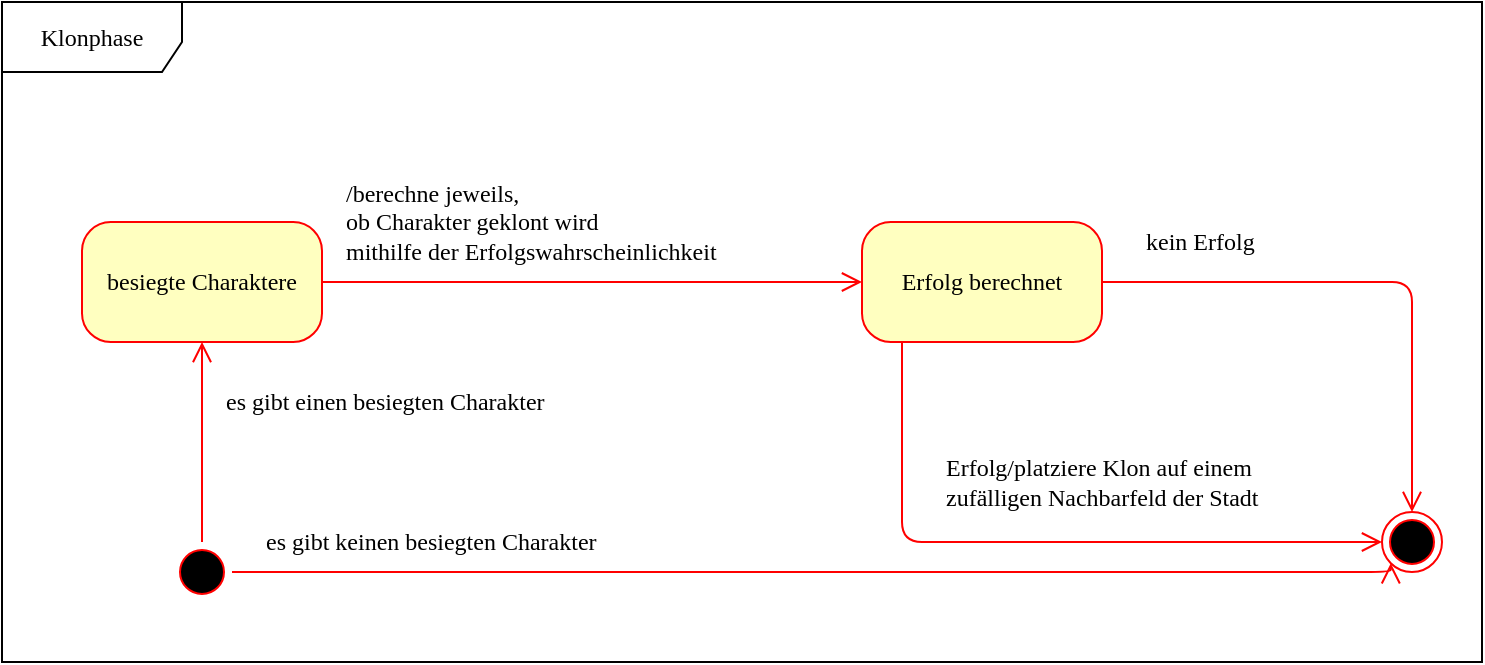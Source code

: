 <mxfile version="16.1.4" type="device"><diagram name="Page-1" id="58cdce13-f638-feb5-8d6f-7d28b1aa9fa0"><mxGraphModel dx="1209" dy="689" grid="1" gridSize="10" guides="1" tooltips="1" connect="1" arrows="1" fold="1" page="1" pageScale="1" pageWidth="1100" pageHeight="850" background="none" math="0" shadow="0"><root><mxCell id="0"/><mxCell id="1" parent="0"/><mxCell id="2a3bc250acf0617d-8" value="Klonphase" style="shape=umlFrame;whiteSpace=wrap;html=1;rounded=1;shadow=0;comic=0;labelBackgroundColor=none;strokeWidth=1;fontFamily=Verdana;fontSize=12;align=center;width=90;height=35;" parent="1" vertex="1"><mxGeometry x="350" y="10" width="740" height="330" as="geometry"/></mxCell><mxCell id="382b91b5511bd0f7-1" value="" style="ellipse;html=1;shape=startState;fillColor=#000000;strokeColor=#ff0000;rounded=1;shadow=0;comic=0;labelBackgroundColor=none;fontFamily=Verdana;fontSize=12;fontColor=#000000;align=center;direction=south;" parent="1" vertex="1"><mxGeometry x="435" y="280" width="30" height="30" as="geometry"/></mxCell><mxCell id="382b91b5511bd0f7-6" value="besiegte Charaktere" style="rounded=1;whiteSpace=wrap;html=1;arcSize=24;fillColor=#ffffc0;strokeColor=#ff0000;shadow=0;comic=0;labelBackgroundColor=none;fontFamily=Verdana;fontSize=12;fontColor=#000000;align=center;" parent="1" vertex="1"><mxGeometry x="390" y="120" width="120" height="60" as="geometry"/></mxCell><mxCell id="2a3bc250acf0617d-9" value="es gibt einen besiegten Charakter" style="edgeStyle=orthogonalEdgeStyle;html=1;labelBackgroundColor=none;endArrow=open;endSize=8;strokeColor=#ff0000;fontFamily=Verdana;fontSize=12;align=left;" parent="1" source="382b91b5511bd0f7-1" target="382b91b5511bd0f7-6" edge="1"><mxGeometry x="0.4" y="-10" relative="1" as="geometry"><mxPoint as="offset"/></mxGeometry></mxCell><mxCell id="382b91b5511bd0f7-7" value="Erfolg berechnet" style="rounded=1;whiteSpace=wrap;html=1;arcSize=24;fillColor=#ffffc0;strokeColor=#ff0000;shadow=0;comic=0;labelBackgroundColor=none;fontFamily=Verdana;fontSize=12;fontColor=#000000;align=center;" parent="1" vertex="1"><mxGeometry x="780" y="120" width="120" height="60" as="geometry"/></mxCell><mxCell id="GXG_QbvG6rQbU3fxMRry-2" value="/berechne jeweils,&lt;br&gt;ob Charakter geklont wird&lt;br&gt;mithilfe der Erfolgswahrscheinlichkeit" style="edgeStyle=orthogonalEdgeStyle;html=1;labelBackgroundColor=none;endArrow=open;endSize=8;strokeColor=#ff0000;fontFamily=Verdana;fontSize=12;align=left;" edge="1" parent="1" source="382b91b5511bd0f7-6" target="382b91b5511bd0f7-7"><mxGeometry x="-0.926" y="30" relative="1" as="geometry"><mxPoint x="370" y="350" as="sourcePoint"/><mxPoint x="530" y="350" as="targetPoint"/><mxPoint as="offset"/></mxGeometry></mxCell><mxCell id="GXG_QbvG6rQbU3fxMRry-3" value="kein Erfolg" style="edgeStyle=orthogonalEdgeStyle;html=1;labelBackgroundColor=none;endArrow=open;endSize=8;strokeColor=#ff0000;fontFamily=Verdana;fontSize=12;align=left;" edge="1" parent="1" source="382b91b5511bd0f7-7" target="GXG_QbvG6rQbU3fxMRry-4"><mxGeometry x="-0.852" y="20" relative="1" as="geometry"><mxPoint x="440" y="290" as="sourcePoint"/><mxPoint x="840" y="250" as="targetPoint"/><mxPoint as="offset"/></mxGeometry></mxCell><mxCell id="GXG_QbvG6rQbU3fxMRry-4" value="" style="ellipse;html=1;shape=endState;fillColor=#000000;strokeColor=#ff0000;rounded=1;shadow=0;comic=0;labelBackgroundColor=none;fontFamily=Verdana;fontSize=12;fontColor=#000000;align=center;" vertex="1" parent="1"><mxGeometry x="1040" y="265" width="30" height="30" as="geometry"/></mxCell><mxCell id="GXG_QbvG6rQbU3fxMRry-6" value="Erfolg/platziere Klon auf einem&lt;br&gt;zufälligen Nachbarfeld der Stadt" style="edgeStyle=orthogonalEdgeStyle;html=1;labelBackgroundColor=none;endArrow=open;endSize=8;strokeColor=#ff0000;fontFamily=Verdana;fontSize=12;align=left;entryX=0;entryY=0.5;entryDx=0;entryDy=0;" edge="1" parent="1" source="382b91b5511bd0f7-7" target="GXG_QbvG6rQbU3fxMRry-4"><mxGeometry x="-0.588" y="20" relative="1" as="geometry"><mxPoint x="910" y="160" as="sourcePoint"/><mxPoint x="1040" y="280" as="targetPoint"/><mxPoint as="offset"/><Array as="points"><mxPoint x="800" y="280"/></Array></mxGeometry></mxCell><mxCell id="GXG_QbvG6rQbU3fxMRry-8" value="es gibt keinen besiegten Charakter" style="edgeStyle=orthogonalEdgeStyle;html=1;labelBackgroundColor=none;endArrow=open;endSize=8;strokeColor=#ff0000;fontFamily=Verdana;fontSize=12;align=left;entryX=0;entryY=1;entryDx=0;entryDy=0;" edge="1" parent="1" source="382b91b5511bd0f7-1" target="GXG_QbvG6rQbU3fxMRry-4"><mxGeometry x="-0.949" y="15" relative="1" as="geometry"><mxPoint x="460" y="290" as="sourcePoint"/><mxPoint x="460" y="190" as="targetPoint"/><mxPoint as="offset"/><Array as="points"><mxPoint x="1044" y="295"/></Array></mxGeometry></mxCell></root></mxGraphModel></diagram></mxfile>